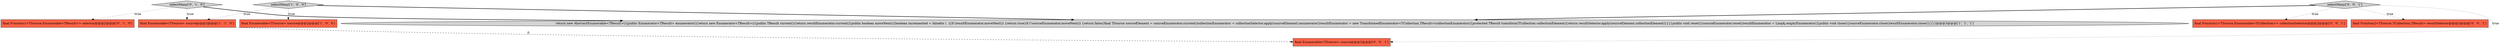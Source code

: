digraph {
5 [style = filled, label = "selectMany['0', '1', '0']", fillcolor = lightgray, shape = diamond image = "AAA0AAABBB2BBB"];
9 [style = filled, label = "final Enumerable<TSource> source@@@2@@@['0', '0', '1']", fillcolor = tomato, shape = box image = "AAA0AAABBB3BBB"];
6 [style = filled, label = "final Function1<TSource,Enumerable<TCollection>> collectionSelector@@@2@@@['0', '0', '1']", fillcolor = tomato, shape = box image = "AAA0AAABBB3BBB"];
3 [style = filled, label = "final Enumerable<TSource> source@@@2@@@['1', '1', '0']", fillcolor = tomato, shape = box image = "AAA0AAABBB1BBB"];
4 [style = filled, label = "final Function1<TSource,Enumerable<TResult>> selector@@@2@@@['0', '1', '0']", fillcolor = tomato, shape = box image = "AAA0AAABBB2BBB"];
2 [style = filled, label = "return new AbstractEnumerable<TResult>(){public Enumerator<TResult> enumerator(){return new Enumerator<TResult>(){public TResult current(){return resultEnumerator.current()}public boolean moveNext(){boolean incremented = falsefor (  ){if (resultEnumerator.moveNext()) {return true}if (!sourceEnumerator.moveNext()) {return false}final TSource sourceElement = sourceEnumerator.current()collectionEnumerator = collectionSelector.apply(sourceElement).enumerator()resultEnumerator = new TransformedEnumerator<TCollection,TResult>(collectionEnumerator){protected TResult transform(TCollection collectionElement){return resultSelector.apply(sourceElement,collectionElement)}}}}public void reset(){sourceEnumerator.reset()resultEnumerator = Linq4j.emptyEnumerator()}public void close(){sourceEnumerator.close()resultEnumerator.close()}}}}@@@3@@@['1', '1', '1']", fillcolor = lightgray, shape = ellipse image = "AAA0AAABBB1BBB"];
7 [style = filled, label = "selectMany['0', '0', '1']", fillcolor = lightgray, shape = diamond image = "AAA0AAABBB3BBB"];
1 [style = filled, label = "final Enumerable<TSource> source@@@2@@@['1', '0', '0']", fillcolor = tomato, shape = box image = "AAA0AAABBB1BBB"];
0 [style = filled, label = "selectMany['1', '0', '0']", fillcolor = lightgray, shape = diamond image = "AAA0AAABBB1BBB"];
8 [style = filled, label = "final Function2<TSource,TCollection,TResult> resultSelector@@@2@@@['0', '0', '1']", fillcolor = tomato, shape = box image = "AAA0AAABBB3BBB"];
7->6 [style = dotted, label="true"];
5->2 [style = bold, label=""];
0->3 [style = dotted, label="true"];
0->2 [style = bold, label=""];
7->9 [style = dotted, label="true"];
5->3 [style = dotted, label="true"];
7->8 [style = dotted, label="true"];
3->9 [style = dashed, label="0"];
7->2 [style = bold, label=""];
5->4 [style = dotted, label="true"];
0->1 [style = dotted, label="true"];
}
